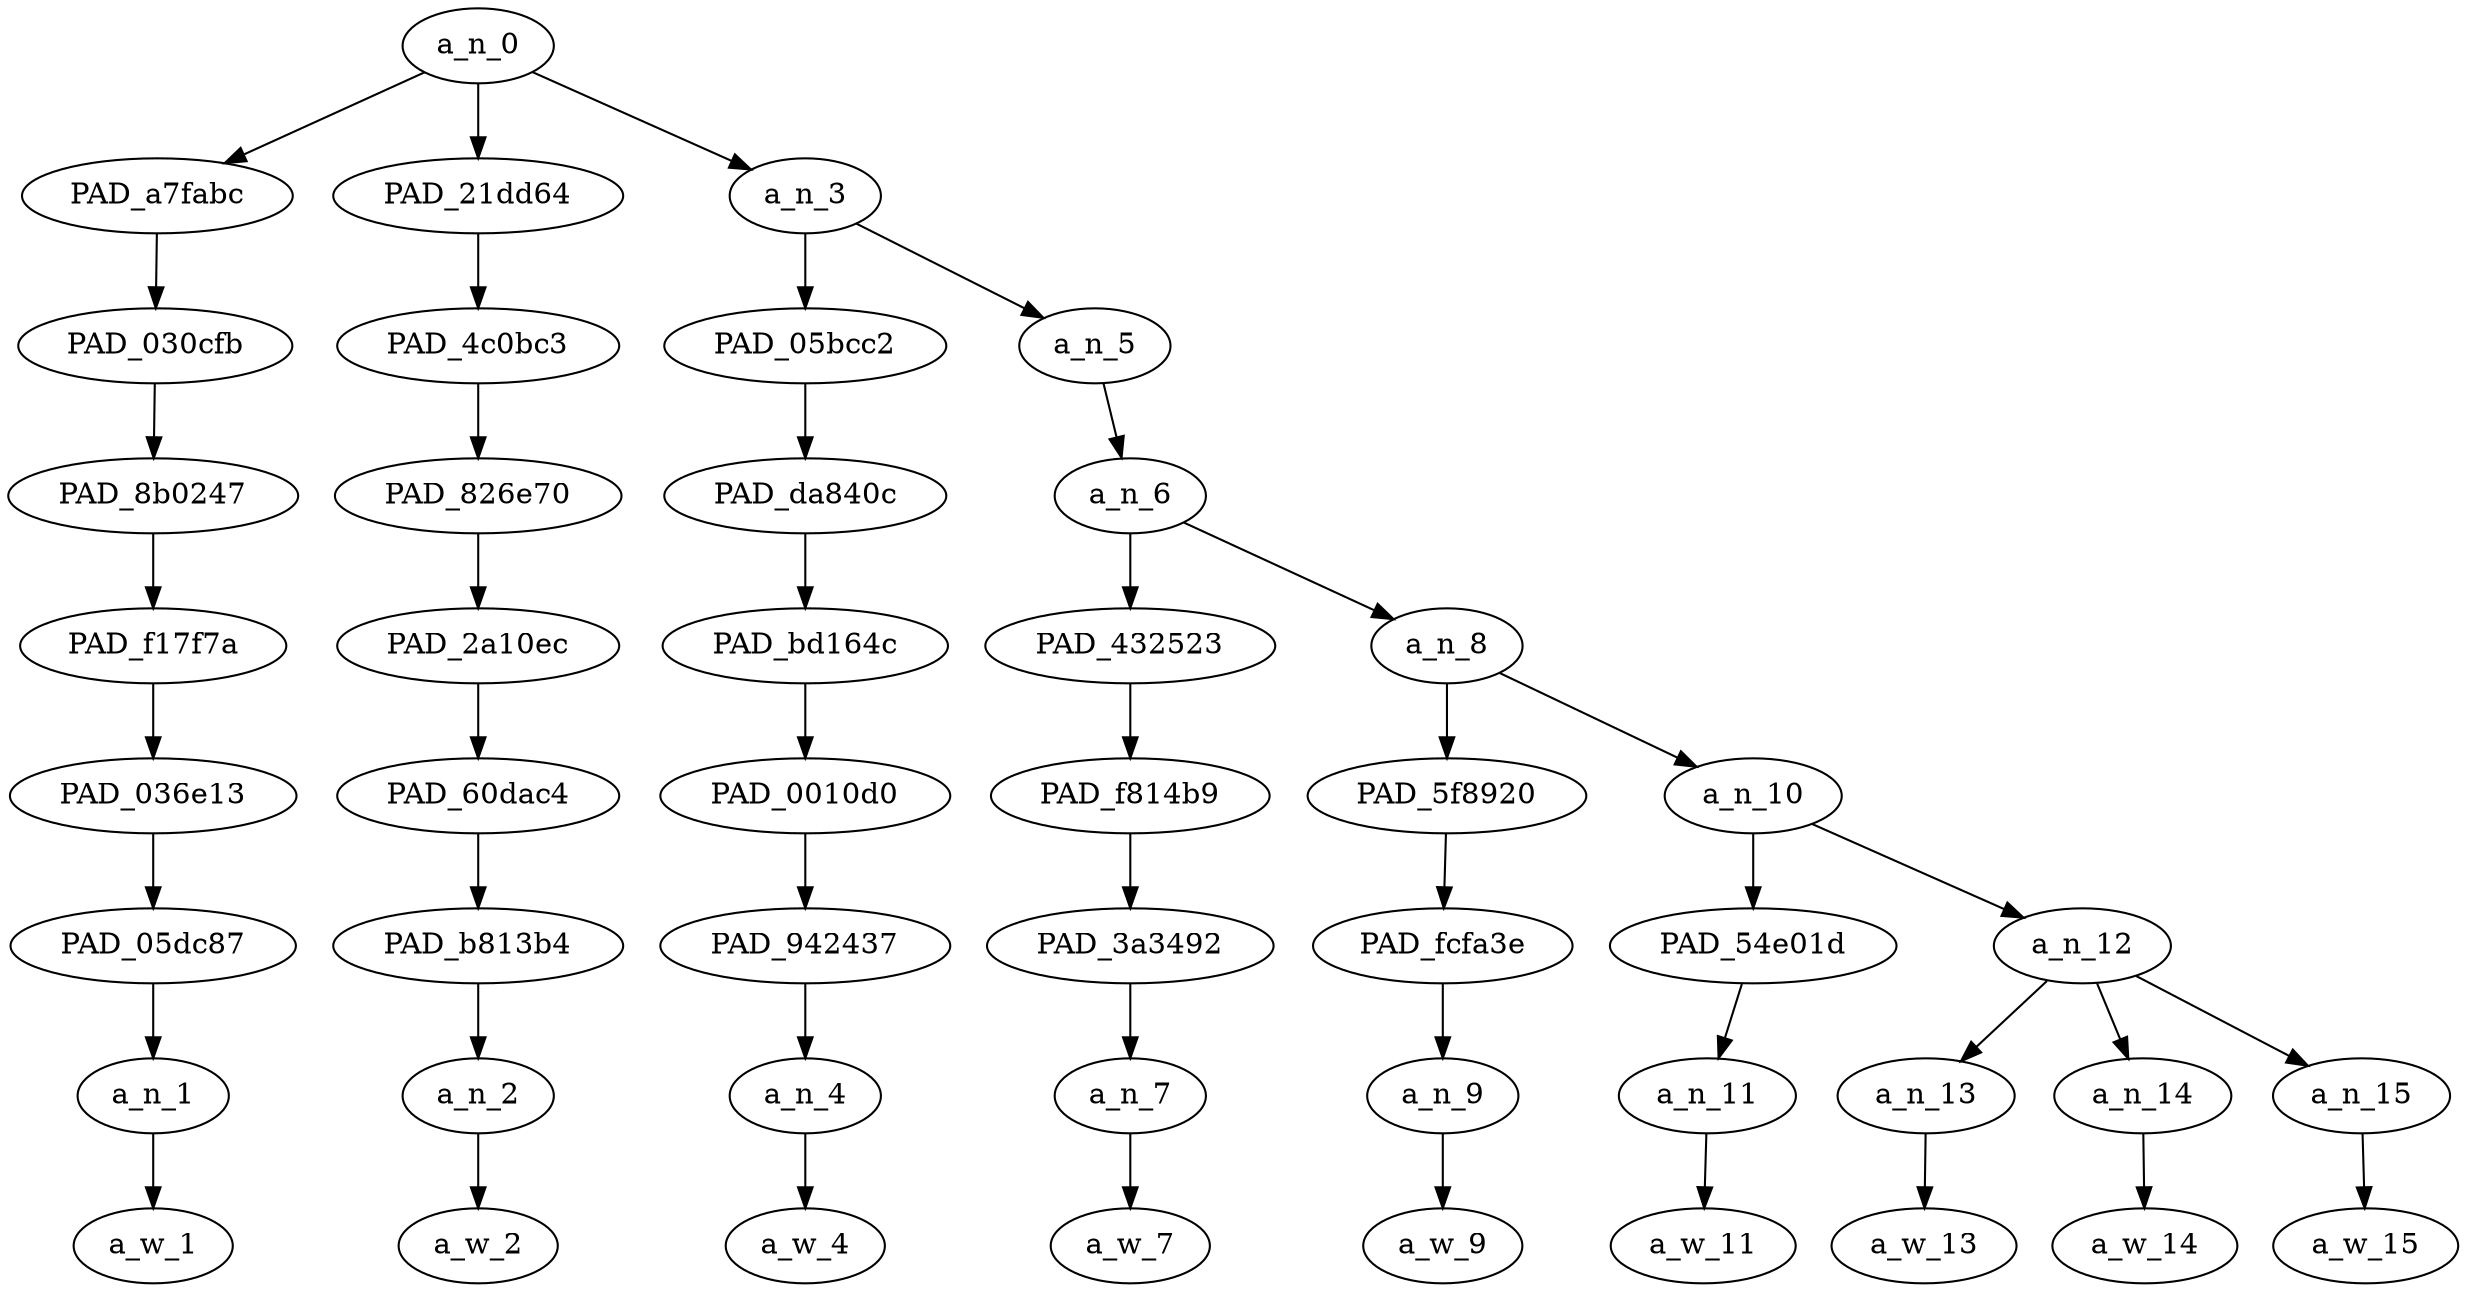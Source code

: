 strict digraph "" {
	a_n_0	[div_dir=1,
		index=0,
		level=8,
		pos="1.3333333333333333,8!",
		text_span="[0, 1, 2, 3, 4, 5, 6, 7, 8]",
		value=1.00000001];
	PAD_a7fabc	[div_dir=1,
		index=0,
		level=7,
		pos="0.0,7!",
		text_span="[0]",
		value=0.14935716];
	a_n_0 -> PAD_a7fabc;
	PAD_21dd64	[div_dir=1,
		index=1,
		level=7,
		pos="1.0,7!",
		text_span="[1]",
		value=0.09554738];
	a_n_0 -> PAD_21dd64;
	a_n_3	[div_dir=-1,
		index=2,
		level=7,
		pos="3.0,7!",
		text_span="[2, 3, 4, 5, 6, 7, 8]",
		value=0.75499389];
	a_n_0 -> a_n_3;
	PAD_030cfb	[div_dir=1,
		index=0,
		level=6,
		pos="0.0,6!",
		text_span="[0]",
		value=0.14935716];
	PAD_a7fabc -> PAD_030cfb;
	PAD_8b0247	[div_dir=1,
		index=0,
		level=5,
		pos="0.0,5!",
		text_span="[0]",
		value=0.14935716];
	PAD_030cfb -> PAD_8b0247;
	PAD_f17f7a	[div_dir=1,
		index=0,
		level=4,
		pos="0.0,4!",
		text_span="[0]",
		value=0.14935716];
	PAD_8b0247 -> PAD_f17f7a;
	PAD_036e13	[div_dir=1,
		index=0,
		level=3,
		pos="0.0,3!",
		text_span="[0]",
		value=0.14935716];
	PAD_f17f7a -> PAD_036e13;
	PAD_05dc87	[div_dir=1,
		index=0,
		level=2,
		pos="0.0,2!",
		text_span="[0]",
		value=0.14935716];
	PAD_036e13 -> PAD_05dc87;
	a_n_1	[div_dir=1,
		index=0,
		level=1,
		pos="0.0,1!",
		text_span="[0]",
		value=0.14935716];
	PAD_05dc87 -> a_n_1;
	a_w_1	[div_dir=0,
		index=0,
		level=0,
		pos="0,0!",
		text_span="[0]",
		value="<user>"];
	a_n_1 -> a_w_1;
	PAD_4c0bc3	[div_dir=1,
		index=1,
		level=6,
		pos="1.0,6!",
		text_span="[1]",
		value=0.09554738];
	PAD_21dd64 -> PAD_4c0bc3;
	PAD_826e70	[div_dir=1,
		index=1,
		level=5,
		pos="1.0,5!",
		text_span="[1]",
		value=0.09554738];
	PAD_4c0bc3 -> PAD_826e70;
	PAD_2a10ec	[div_dir=1,
		index=1,
		level=4,
		pos="1.0,4!",
		text_span="[1]",
		value=0.09554738];
	PAD_826e70 -> PAD_2a10ec;
	PAD_60dac4	[div_dir=1,
		index=1,
		level=3,
		pos="1.0,3!",
		text_span="[1]",
		value=0.09554738];
	PAD_2a10ec -> PAD_60dac4;
	PAD_b813b4	[div_dir=1,
		index=1,
		level=2,
		pos="1.0,2!",
		text_span="[1]",
		value=0.09554738];
	PAD_60dac4 -> PAD_b813b4;
	a_n_2	[div_dir=1,
		index=1,
		level=1,
		pos="1.0,1!",
		text_span="[1]",
		value=0.09554738];
	PAD_b813b4 -> a_n_2;
	a_w_2	[div_dir=0,
		index=1,
		level=0,
		pos="1,0!",
		text_span="[1]",
		value=i];
	a_n_2 -> a_w_2;
	PAD_05bcc2	[div_dir=-1,
		index=2,
		level=6,
		pos="2.0,6!",
		text_span="[2]",
		value=0.09957281];
	a_n_3 -> PAD_05bcc2;
	a_n_5	[div_dir=-1,
		index=3,
		level=6,
		pos="4.0,6!",
		text_span="[3, 4, 5, 6, 7, 8]",
		value=0.65512806];
	a_n_3 -> a_n_5;
	PAD_da840c	[div_dir=-1,
		index=2,
		level=5,
		pos="2.0,5!",
		text_span="[2]",
		value=0.09957281];
	PAD_05bcc2 -> PAD_da840c;
	PAD_bd164c	[div_dir=-1,
		index=2,
		level=4,
		pos="2.0,4!",
		text_span="[2]",
		value=0.09957281];
	PAD_da840c -> PAD_bd164c;
	PAD_0010d0	[div_dir=-1,
		index=2,
		level=3,
		pos="2.0,3!",
		text_span="[2]",
		value=0.09957281];
	PAD_bd164c -> PAD_0010d0;
	PAD_942437	[div_dir=-1,
		index=2,
		level=2,
		pos="2.0,2!",
		text_span="[2]",
		value=0.09957281];
	PAD_0010d0 -> PAD_942437;
	a_n_4	[div_dir=-1,
		index=2,
		level=1,
		pos="2.0,1!",
		text_span="[2]",
		value=0.09957281];
	PAD_942437 -> a_n_4;
	a_w_4	[div_dir=0,
		index=2,
		level=0,
		pos="2,0!",
		text_span="[2]",
		value=thought];
	a_n_4 -> a_w_4;
	a_n_6	[div_dir=-1,
		index=3,
		level=5,
		pos="4.0,5!",
		text_span="[3, 4, 5, 6, 7, 8]",
		value=0.65490856];
	a_n_5 -> a_n_6;
	PAD_432523	[div_dir=-1,
		index=3,
		level=4,
		pos="3.0,4!",
		text_span="[3]",
		value=0.10262888];
	a_n_6 -> PAD_432523;
	a_n_8	[div_dir=-1,
		index=4,
		level=4,
		pos="5.0,4!",
		text_span="[4, 5, 6, 7, 8]",
		value=0.55206018];
	a_n_6 -> a_n_8;
	PAD_f814b9	[div_dir=-1,
		index=3,
		level=3,
		pos="3.0,3!",
		text_span="[3]",
		value=0.10262888];
	PAD_432523 -> PAD_f814b9;
	PAD_3a3492	[div_dir=-1,
		index=3,
		level=2,
		pos="3.0,2!",
		text_span="[3]",
		value=0.10262888];
	PAD_f814b9 -> PAD_3a3492;
	a_n_7	[div_dir=-1,
		index=3,
		level=1,
		pos="3.0,1!",
		text_span="[3]",
		value=0.10262888];
	PAD_3a3492 -> a_n_7;
	a_w_7	[div_dir=0,
		index=3,
		level=0,
		pos="3,0!",
		text_span="[3]",
		value=you];
	a_n_7 -> a_w_7;
	PAD_5f8920	[div_dir=1,
		index=4,
		level=3,
		pos="4.0,3!",
		text_span="[4]",
		value=0.07577537];
	a_n_8 -> PAD_5f8920;
	a_n_10	[div_dir=-1,
		index=5,
		level=3,
		pos="6.0,3!",
		text_span="[5, 6, 7, 8]",
		value=0.47621311];
	a_n_8 -> a_n_10;
	PAD_fcfa3e	[div_dir=1,
		index=4,
		level=2,
		pos="4.0,2!",
		text_span="[4]",
		value=0.07577537];
	PAD_5f8920 -> PAD_fcfa3e;
	a_n_9	[div_dir=1,
		index=4,
		level=1,
		pos="4.0,1!",
		text_span="[4]",
		value=0.07577537];
	PAD_fcfa3e -> a_n_9;
	a_w_9	[div_dir=0,
		index=4,
		level=0,
		pos="4,0!",
		text_span="[4]",
		value=were];
	a_n_9 -> a_w_9;
	PAD_54e01d	[div_dir=-1,
		index=5,
		level=2,
		pos="5.0,2!",
		text_span="[5]",
		value=0.08732395];
	a_n_10 -> PAD_54e01d;
	a_n_12	[div_dir=-1,
		index=6,
		level=2,
		pos="7.0,2!",
		text_span="[6, 7, 8]",
		value=0.38858109];
	a_n_10 -> a_n_12;
	a_n_11	[div_dir=-1,
		index=5,
		level=1,
		pos="5.0,1!",
		text_span="[5]",
		value=0.08732395];
	PAD_54e01d -> a_n_11;
	a_w_11	[div_dir=0,
		index=5,
		level=0,
		pos="5,0!",
		text_span="[5]",
		value=like];
	a_n_11 -> a_w_11;
	a_n_13	[div_dir=1,
		index=6,
		level=1,
		pos="6.0,1!",
		text_span="[6]",
		value=0.08567527];
	a_n_12 -> a_n_13;
	a_n_14	[div_dir=-1,
		index=7,
		level=1,
		pos="7.0,1!",
		text_span="[7]",
		value=0.18255704];
	a_n_12 -> a_n_14;
	a_n_15	[div_dir=1,
		index=8,
		level=1,
		pos="8.0,1!",
		text_span="[8]",
		value=0.12010520];
	a_n_12 -> a_n_15;
	a_w_13	[div_dir=0,
		index=6,
		level=0,
		pos="6,0!",
		text_span="[6]",
		value=a];
	a_n_13 -> a_w_13;
	a_w_14	[div_dir=0,
		index=7,
		level=0,
		pos="7,0!",
		text_span="[7]",
		value=sophomore];
	a_n_14 -> a_w_14;
	a_w_15	[div_dir=0,
		index=8,
		level=0,
		pos="8,0!",
		text_span="[8]",
		value=help];
	a_n_15 -> a_w_15;
}
